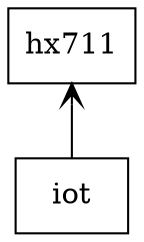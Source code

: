 digraph "packages_hx771_iot" {
charset="utf-8"
rankdir=BT
"0" [label="hx711", shape="box"];
"1" [label="iot", shape="box"];
"1" -> "0" [arrowhead="open", arrowtail="none"];
}
